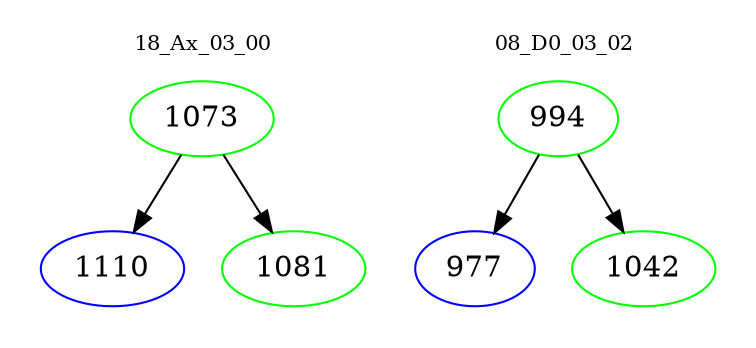 digraph{
subgraph cluster_0 {
color = white
label = "18_Ax_03_00";
fontsize=10;
T0_1073 [label="1073", color="green"]
T0_1073 -> T0_1110 [color="black"]
T0_1110 [label="1110", color="blue"]
T0_1073 -> T0_1081 [color="black"]
T0_1081 [label="1081", color="green"]
}
subgraph cluster_1 {
color = white
label = "08_D0_03_02";
fontsize=10;
T1_994 [label="994", color="green"]
T1_994 -> T1_977 [color="black"]
T1_977 [label="977", color="blue"]
T1_994 -> T1_1042 [color="black"]
T1_1042 [label="1042", color="green"]
}
}
